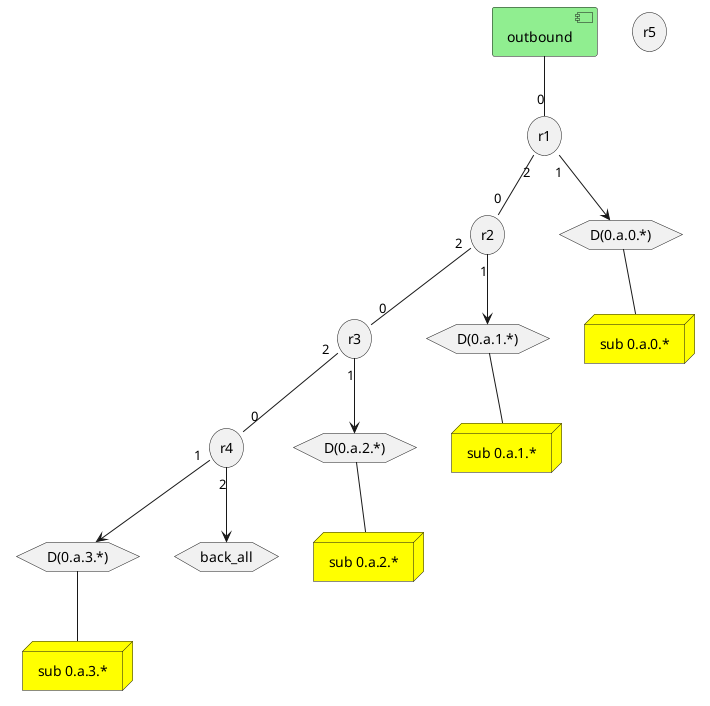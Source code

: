 @startuml subnet-0axx

component outbound #LightGreen

node "sub 0.a.0.*" as sub_0a0x #Yellow
node "sub 0.a.1.*" as sub_0a1x #Yellow
node "sub 0.a.2.*" as sub_0a2x #Yellow
node "sub 0.a.3.*" as sub_0a3x #Yellow

storage r1
storage r2
storage r3
storage r4
storage r5

hexagon "D(0.a.0.*)" as D_0a0x
hexagon "D(0.a.1.*)" as D_0a1x
hexagon "D(0.a.2.*)" as D_0a2x
hexagon "D(0.a.3.*)" as D_0a3x

hexagon back_all

outbound -- "0" r1
r1 "1" --> D_0a0x
r1 "2" -- "0" r2

r2 "1" --> D_0a1x
r2 "2" -- "0" r3

r3 "1" --> D_0a2x
r3 "2" -- "0" r4

r4 "1" --> D_0a3x
r4 "2" --> back_all

D_0a0x -- sub_0a0x
D_0a1x -- sub_0a1x
D_0a2x -- sub_0a2x
D_0a3x -- sub_0a3x

@enduml